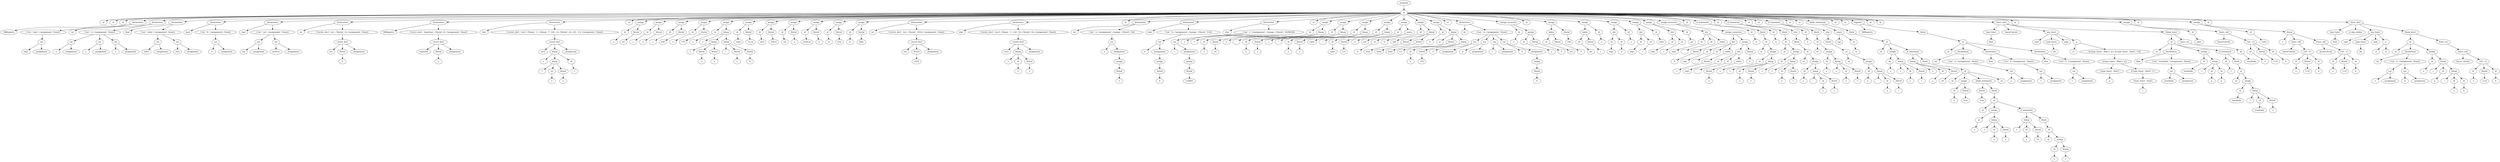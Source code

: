 // Árbol Sintáctico
digraph {
	0 [label=program]
	1 [label=nl]
	0 -> 1
	2 [label=nl]
	1 -> 2
	3 [label=nl]
	1 -> 3
	4 [label=nl]
	1 -> 4
	5 [label=declaration]
	1 -> 5
	6 [label=MiRegistro]
	5 -> 6
	7 [label="('var', 'reg1', ('assignment', None))"]
	5 -> 7
	8 [label=var]
	7 -> 8
	9 [label=reg1]
	8 -> 9
	10 [label=assignment]
	8 -> 10
	11 [label=declaration]
	1 -> 11
	12 [label=int]
	11 -> 12
	13 [label="('var', 'x', ('assignment', None))"]
	11 -> 13
	14 [label=var]
	13 -> 14
	15 [label=x]
	14 -> 15
	16 [label=assignment]
	14 -> 16
	17 [label=var]
	13 -> 17
	18 [label=y]
	17 -> 18
	19 [label=assignment]
	17 -> 19
	20 [label=var]
	13 -> 20
	21 [label=z]
	20 -> 21
	22 [label=assignment]
	20 -> 22
	23 [label=declaration]
	1 -> 23
	24 [label=float]
	23 -> 24
	25 [label="('var', 'valor', ('assignment', None))"]
	23 -> 25
	26 [label=var]
	25 -> 26
	27 [label=valor]
	26 -> 27
	28 [label=assignment]
	26 -> 28
	29 [label=var]
	25 -> 29
	30 [label=otra]
	29 -> 30
	31 [label=assignment]
	29 -> 31
	32 [label=declaration]
	1 -> 32
	33 [label=bool]
	32 -> 33
	34 [label="('var', 'b', ('assignment', None))"]
	32 -> 34
	35 [label=var]
	34 -> 35
	36 [label=b]
	35 -> 36
	37 [label=assignment]
	35 -> 37
	38 [label=declaration]
	1 -> 38
	39 [label=char]
	38 -> 39
	40 [label="('var', 'car', ('assignment', None))"]
	38 -> 40
	41 [label=var]
	40 -> 41
	42 [label=car]
	41 -> 42
	43 [label=assignment]
	41 -> 43
	44 [label=var]
	40 -> 44
	45 [label=otroCar]
	44 -> 45
	46 [label=assignment]
	44 -> 46
	47 [label=declaration]
	1 -> 47
	48 [label=int]
	47 -> 48
	49 [label="('vector_decl', 'vec', ('literal', 5), ('assignment', None))"]
	47 -> 49
	50 [label=vector_decl]
	49 -> 50
	51 [label=vec]
	50 -> 51
	52 [label=literal]
	50 -> 52
	53 [label=5]
	52 -> 53
	54 [label=assignment]
	50 -> 54
	55 [label=declaration]
	1 -> 55
	56 [label=MiRegistro]
	55 -> 56
	57 [label="('vector_decl', 'regArray', ('literal', 2), ('assignment', None))"]
	55 -> 57
	58 [label=vector_decl]
	57 -> 58
	59 [label=regArray]
	58 -> 59
	60 [label=literal]
	58 -> 60
	61 [label=2]
	60 -> 61
	62 [label=assignment]
	58 -> 62
	63 [label=declaration]
	1 -> 63
	64 [label=char]
	63 -> 64
	65 [label="('vector_decl', 'vec2', ('binop', '+', ('binop', '*', ('id', 'a'), ('literal', 2)), ('id', 'c')), ('assignment', None))"]
	63 -> 65
	66 [label=vector_decl]
	65 -> 66
	67 [label=vec2]
	66 -> 67
	68 [label=binop]
	66 -> 68
	69 [label="+"]
	68 -> 69
	70 [label=binop]
	68 -> 70
	71 [label="*"]
	70 -> 71
	72 [label=id]
	70 -> 72
	73 [label=a]
	72 -> 73
	74 [label=literal]
	70 -> 74
	75 [label=2]
	74 -> 75
	76 [label=id]
	68 -> 76
	77 [label=c]
	76 -> 77
	78 [label=assignment]
	66 -> 78
	79 [label=nl]
	1 -> 79
	80 [label=assign]
	1 -> 80
	81 [label=id]
	80 -> 81
	82 [label=x]
	81 -> 82
	83 [label=literal]
	80 -> 83
	84 [label=42]
	83 -> 84
	85 [label=assign]
	1 -> 85
	86 [label=id]
	85 -> 86
	87 [label=y]
	86 -> 87
	88 [label=literal]
	85 -> 88
	89 [label=5]
	88 -> 89
	90 [label=assign]
	1 -> 90
	91 [label=id]
	90 -> 91
	92 [label=z]
	91 -> 92
	93 [label=literal]
	90 -> 93
	94 [label=458]
	93 -> 94
	95 [label=assign]
	1 -> 95
	96 [label=id]
	95 -> 96
	97 [label=x]
	96 -> 97
	98 [label=literal]
	95 -> 98
	99 [label=170]
	98 -> 99
	100 [label=assign]
	1 -> 100
	101 [label=id]
	100 -> 101
	102 [label=x]
	101 -> 102
	103 [label=binop]
	100 -> 103
	104 [label="+"]
	103 -> 104
	105 [label=binop]
	103 -> 105
	106 [label="*"]
	105 -> 106
	107 [label=literal]
	105 -> 107
	108 [label=3]
	107 -> 108
	109 [label=literal]
	105 -> 109
	110 [label=5]
	109 -> 110
	111 [label=binop]
	103 -> 111
	112 [label="*"]
	111 -> 112
	113 [label=literal]
	111 -> 113
	114 [label=2]
	113 -> 114
	115 [label=literal]
	111 -> 115
	116 [label=8]
	115 -> 116
	117 [label=assign]
	1 -> 117
	118 [label=id]
	117 -> 118
	119 [label=valor]
	118 -> 119
	120 [label=literal]
	117 -> 120
	121 [label=12.34]
	120 -> 121
	122 [label=assign]
	1 -> 122
	123 [label=id]
	122 -> 123
	124 [label=otra]
	123 -> 124
	125 [label=literal]
	122 -> 125
	126 [label=150.0]
	125 -> 126
	127 [label=assign]
	1 -> 127
	128 [label=id]
	127 -> 128
	129 [label=car]
	128 -> 129
	130 [label=literal]
	127 -> 130
	131 [label=a]
	130 -> 131
	132 [label=assign]
	1 -> 132
	133 [label=id]
	132 -> 133
	134 [label=otroCar]
	133 -> 134
	135 [label=literal]
	132 -> 135
	136 [label=9]
	135 -> 136
	137 [label=assign]
	1 -> 137
	138 [label=id]
	137 -> 138
	139 [label=b]
	138 -> 139
	140 [label=literal]
	137 -> 140
	141 [label=true]
	140 -> 141
	142 [label=assign]
	1 -> 142
	143 [label=id]
	142 -> 143
	144 [label=b]
	143 -> 144
	145 [label=literal]
	142 -> 145
	146 [label=false]
	145 -> 146
	147 [label=declaration]
	1 -> 147
	148 [label=int]
	147 -> 148
	149 [label="('vector_decl', 'vec', ('literal', 1932), ('assignment', None))"]
	147 -> 149
	150 [label=vector_decl]
	149 -> 150
	151 [label=vec]
	150 -> 151
	152 [label=literal]
	150 -> 152
	153 [label=1932]
	152 -> 153
	154 [label=assignment]
	150 -> 154
	155 [label=declaration]
	1 -> 155
	156 [label=char]
	155 -> 156
	157 [label="('vector_decl', 'vec2', ('binop', '+', ('id', 'b'), ('literal', 3)), ('assignment', None))"]
	155 -> 157
	158 [label=vector_decl]
	157 -> 158
	159 [label=vec2]
	158 -> 159
	160 [label=binop]
	158 -> 160
	161 [label="+"]
	160 -> 161
	162 [label=id]
	160 -> 162
	163 [label=b]
	162 -> 163
	164 [label=literal]
	160 -> 164
	165 [label=3]
	164 -> 165
	166 [label=assignment]
	158 -> 166
	167 [label=nl]
	1 -> 167
	168 [label=declaration]
	1 -> 168
	169 [label=int]
	168 -> 169
	170 [label="('var', 'a', ('assignment', ('assign', ('literal', 5))))"]
	168 -> 170
	171 [label=var]
	170 -> 171
	172 [label=a]
	171 -> 172
	173 [label=assignment]
	171 -> 173
	174 [label=assign]
	173 -> 174
	175 [label=literal]
	174 -> 175
	176 [label=5]
	175 -> 176
	177 [label=declaration]
	1 -> 177
	178 [label=char]
	177 -> 178
	179 [label="('var', 'b', ('assignment', ('assign', ('literal', 'b'))))"]
	177 -> 179
	180 [label=var]
	179 -> 180
	181 [label=b]
	180 -> 181
	182 [label=assignment]
	180 -> 182
	183 [label=assign]
	182 -> 183
	184 [label=literal]
	183 -> 184
	185 [label=b]
	184 -> 185
	186 [label=declaration]
	1 -> 186
	187 [label=char]
	186 -> 187
	188 [label="('var', 'c', ('assignment', ('assign', ('literal', 102983))))"]
	186 -> 188
	189 [label=var]
	188 -> 189
	190 [label=c]
	189 -> 190
	191 [label=assignment]
	189 -> 191
	192 [label=assign]
	191 -> 192
	193 [label=literal]
	192 -> 193
	194 [label=102983]
	193 -> 194
	195 [label=nl]
	1 -> 195
	196 [label=assign]
	1 -> 196
	197 [label=id]
	196 -> 197
	198 [label=x]
	197 -> 198
	199 [label=binop]
	196 -> 199
	200 [label="+"]
	199 -> 200
	201 [label=id]
	199 -> 201
	202 [label=x]
	201 -> 202
	203 [label=literal]
	199 -> 203
	204 [label=10]
	203 -> 204
	205 [label=assign]
	1 -> 205
	206 [label=id]
	205 -> 206
	207 [label=y]
	206 -> 207
	208 [label=binop]
	205 -> 208
	209 [label="-"]
	208 -> 209
	210 [label=id]
	208 -> 210
	211 [label=y]
	210 -> 211
	212 [label=literal]
	208 -> 212
	213 [label=1]
	212 -> 213
	214 [label=assign]
	1 -> 214
	215 [label=id]
	214 -> 215
	216 [label=y]
	215 -> 216
	217 [label=binop]
	214 -> 217
	218 [label="*"]
	217 -> 218
	219 [label=id]
	217 -> 219
	220 [label=y]
	219 -> 220
	221 [label=literal]
	217 -> 221
	222 [label=2]
	221 -> 222
	223 [label=assign]
	1 -> 223
	224 [label=id]
	223 -> 224
	225 [label=valor]
	224 -> 225
	226 [label=binop]
	223 -> 226
	227 [label="/"]
	226 -> 227
	228 [label=id]
	226 -> 228
	229 [label=valor]
	228 -> 229
	230 [label=literal]
	226 -> 230
	231 [label=2.0]
	230 -> 231
	232 [label=assign]
	1 -> 232
	233 [label=id]
	232 -> 233
	234 [label=b]
	233 -> 234
	235 [label=unary]
	232 -> 235
	236 [label=not]
	235 -> 236
	237 [label=id]
	235 -> 237
	238 [label=b]
	237 -> 238
	239 [label=assign]
	1 -> 239
	240 [label=id]
	239 -> 240
	241 [label=b]
	240 -> 241
	242 [label=binop]
	239 -> 242
	243 [label=and]
	242 -> 243
	244 [label=literal]
	242 -> 244
	245 [label=true]
	244 -> 245
	246 [label=literal]
	242 -> 246
	247 [label=false]
	246 -> 247
	248 [label=assign]
	1 -> 248
	249 [label=id]
	248 -> 249
	250 [label=b]
	249 -> 250
	251 [label=binop]
	248 -> 251
	252 [label=or]
	251 -> 252
	253 [label=literal]
	251 -> 253
	254 [label=false]
	253 -> 254
	255 [label=binop]
	251 -> 255
	256 [label="=="]
	255 -> 256
	257 [label=id]
	255 -> 257
	258 [label=x]
	257 -> 258
	259 [label=literal]
	255 -> 259
	260 [label=170]
	259 -> 260
	261 [label=nl]
	1 -> 261
	262 [label=declaration]
	1 -> 262
	263 [label=int]
	262 -> 263
	264 [label="('var', 'a', ('assignment', None))"]
	262 -> 264
	265 [label=var]
	264 -> 265
	266 [label=a]
	265 -> 266
	267 [label=assignment]
	265 -> 267
	268 [label=var]
	264 -> 268
	269 [label=b]
	268 -> 269
	270 [label=assignment]
	268 -> 270
	271 [label=var]
	264 -> 271
	272 [label=c]
	271 -> 272
	273 [label=assignment]
	271 -> 273
	274 [label=var]
	264 -> 274
	275 [label=d]
	274 -> 275
	276 [label=assignment]
	274 -> 276
	277 [label=assign]
	276 -> 277
	278 [label=literal]
	277 -> 278
	279 [label=0]
	278 -> 279
	280 [label=assign_recursive]
	1 -> 280
	281 [label=id]
	280 -> 281
	282 [label=x]
	281 -> 282
	283 [label=assign]
	280 -> 283
	284 [label=id]
	283 -> 284
	285 [label=y]
	284 -> 285
	286 [label=literal]
	283 -> 286
	287 [label=0]
	286 -> 287
	288 [label=nl]
	1 -> 288
	289 [label=assign]
	1 -> 289
	290 [label=index]
	289 -> 290
	291 [label=id]
	290 -> 291
	292 [label=vec]
	291 -> 292
	293 [label=literal]
	290 -> 293
	294 [label=0]
	293 -> 294
	295 [label=literal]
	289 -> 295
	296 [label=100]
	295 -> 296
	297 [label=assign]
	1 -> 297
	298 [label=index]
	297 -> 298
	299 [label=id]
	298 -> 299
	300 [label=vec]
	299 -> 300
	301 [label=literal]
	298 -> 301
	302 [label=1]
	301 -> 302
	303 [label=id]
	297 -> 303
	304 [label=x]
	303 -> 304
	305 [label=assign]
	1 -> 305
	306 [label=dot]
	305 -> 306
	307 [label=id]
	306 -> 307
	308 [label=reg1]
	307 -> 308
	309 [label=id]
	306 -> 309
	310 [label=a]
	309 -> 310
	311 [label=id]
	305 -> 311
	312 [label=x]
	311 -> 312
	313 [label=assign]
	1 -> 313
	314 [label=dot]
	313 -> 314
	315 [label=id]
	314 -> 315
	316 [label=reg1]
	315 -> 316
	317 [label=id]
	314 -> 317
	318 [label=f]
	317 -> 318
	319 [label=id]
	313 -> 319
	320 [label=valor]
	319 -> 320
	321 [label=assign]
	1 -> 321
	322 [label=dot]
	321 -> 322
	323 [label=id]
	322 -> 323
	324 [label=reg1]
	323 -> 324
	325 [label=id]
	322 -> 325
	326 [label=c]
	325 -> 326
	327 [label=id]
	321 -> 327
	328 [label=car]
	327 -> 328
	329 [label=assign_recursive]
	1 -> 329
	330 [label=dot]
	329 -> 330
	331 [label=id]
	330 -> 331
	332 [label=reg1]
	331 -> 332
	333 [label=id]
	330 -> 333
	334 [label=_]
	333 -> 334
	335 [label=index]
	330 -> 335
	336 [label=literal]
	335 -> 336
	337 [label=0]
	336 -> 337
	338 [label=assign_recursive]
	329 -> 338
	339 [label=dot]
	338 -> 339
	340 [label=id]
	339 -> 340
	341 [label=reg1]
	340 -> 341
	342 [label=id]
	339 -> 342
	343 [label=_]
	342 -> 343
	344 [label=index]
	339 -> 344
	345 [label=literal]
	344 -> 345
	346 [label=1]
	345 -> 346
	347 [label=assign]
	338 -> 347
	348 [label=dot]
	347 -> 348
	349 [label=id]
	348 -> 349
	350 [label=reg1]
	349 -> 350
	351 [label=id]
	348 -> 351
	352 [label=_]
	351 -> 352
	353 [label=index]
	348 -> 353
	354 [label=literal]
	353 -> 354
	355 [label=2]
	354 -> 355
	356 [label=literal]
	347 -> 356
	357 [label=0]
	356 -> 357
	358 [label=nl]
	1 -> 358
	359 [label=if_statement]
	1 -> 359
	360 [label=id]
	359 -> 360
	361 [label=b]
	360 -> 361
	362 [label=block]
	359 -> 362
	363 [label=nl]
	362 -> 363
	364 [label=nl]
	363 -> 364
	365 [label=assign]
	363 -> 365
	366 [label=id]
	365 -> 366
	367 [label=x]
	366 -> 367
	368 [label=binop]
	365 -> 368
	369 [label="+"]
	368 -> 369
	370 [label=id]
	368 -> 370
	371 [label=x]
	370 -> 371
	372 [label=literal]
	368 -> 372
	373 [label=1]
	372 -> 373
	374 [label=nl]
	1 -> 374
	375 [label=if_statement]
	1 -> 375
	376 [label=id]
	375 -> 376
	377 [label=b]
	376 -> 377
	378 [label=block]
	375 -> 378
	379 [label=nl]
	378 -> 379
	380 [label=nl]
	379 -> 380
	381 [label=assign]
	379 -> 381
	382 [label=id]
	381 -> 382
	383 [label=x]
	382 -> 383
	384 [label=binop]
	381 -> 384
	385 [label="+"]
	384 -> 385
	386 [label=id]
	384 -> 386
	387 [label=x]
	386 -> 387
	388 [label=literal]
	384 -> 388
	389 [label=1]
	388 -> 389
	390 [label=else]
	375 -> 390
	391 [label=block]
	390 -> 391
	392 [label=nl]
	391 -> 392
	393 [label=nl]
	392 -> 393
	394 [label=assign]
	392 -> 394
	395 [label=id]
	394 -> 395
	396 [label=x]
	395 -> 396
	397 [label=binop]
	394 -> 397
	398 [label="-"]
	397 -> 398
	399 [label=id]
	397 -> 399
	400 [label=x]
	399 -> 400
	401 [label=literal]
	397 -> 401
	402 [label=1]
	401 -> 402
	403 [label=nl]
	1 -> 403
	404 [label=nl]
	1 -> 404
	405 [label=if_statement]
	1 -> 405
	406 [label=id]
	405 -> 406
	407 [label=b]
	406 -> 407
	408 [label=block]
	405 -> 408
	409 [label=nl]
	408 -> 409
	410 [label=nl]
	409 -> 410
	411 [label=assign]
	409 -> 411
	412 [label=id]
	411 -> 412
	413 [label=x]
	412 -> 413
	414 [label=binop]
	411 -> 414
	415 [label="+"]
	414 -> 415
	416 [label=id]
	414 -> 416
	417 [label=x]
	416 -> 417
	418 [label=literal]
	414 -> 418
	419 [label=1]
	418 -> 419
	420 [label=else]
	405 -> 420
	421 [label=block]
	420 -> 421
	422 [label=nl]
	421 -> 422
	423 [label=nl]
	422 -> 423
	424 [label=assign]
	422 -> 424
	425 [label=id]
	424 -> 425
	426 [label=x]
	425 -> 426
	427 [label=binop]
	424 -> 427
	428 [label="-"]
	427 -> 428
	429 [label=id]
	427 -> 429
	430 [label=x]
	429 -> 430
	431 [label=literal]
	427 -> 431
	432 [label=1]
	431 -> 432
	433 [label=nl]
	1 -> 433
	434 [label=nl]
	1 -> 434
	435 [label=while_statement]
	1 -> 435
	436 [label=unary]
	435 -> 436
	437 [label=not]
	436 -> 437
	438 [label=id]
	436 -> 438
	439 [label=b]
	438 -> 439
	440 [label=block]
	435 -> 440
	441 [label=nl]
	440 -> 441
	442 [label=nl]
	441 -> 442
	443 [label=assign]
	441 -> 443
	444 [label=id]
	443 -> 444
	445 [label=y]
	444 -> 445
	446 [label=binop]
	443 -> 446
	447 [label="+"]
	446 -> 447
	448 [label=id]
	446 -> 448
	449 [label=y]
	448 -> 449
	450 [label=literal]
	446 -> 450
	451 [label=1]
	450 -> 451
	452 [label=if_statement]
	441 -> 452
	453 [label=binop]
	452 -> 453
	454 [label=">"]
	453 -> 454
	455 [label=id]
	453 -> 455
	456 [label=y]
	455 -> 456
	457 [label=literal]
	453 -> 457
	458 [label=20]
	457 -> 458
	459 [label=block]
	452 -> 459
	460 [label=nl]
	459 -> 460
	461 [label=nl]
	460 -> 461
	462 [label=assign]
	460 -> 462
	463 [label=id]
	462 -> 463
	464 [label=b]
	463 -> 464
	465 [label=literal]
	462 -> 465
	466 [label=true]
	465 -> 466
	467 [label=while_statement]
	460 -> 467
	468 [label=literal]
	467 -> 468
	469 [label=true]
	468 -> 469
	470 [label=block]
	467 -> 470
	471 [label=nl]
	470 -> 471
	472 [label=nl]
	471 -> 472
	473 [label=assign]
	471 -> 473
	474 [label=id]
	473 -> 474
	475 [label=x]
	474 -> 475
	476 [label=binop]
	473 -> 476
	477 [label="+"]
	476 -> 477
	478 [label=id]
	476 -> 478
	479 [label=x]
	478 -> 479
	480 [label=literal]
	476 -> 480
	481 [label=1]
	480 -> 481
	482 [label=if_statement]
	471 -> 482
	483 [label=binop]
	482 -> 483
	484 [label=">"]
	483 -> 484
	485 [label=id]
	483 -> 485
	486 [label=x]
	485 -> 486
	487 [label=literal]
	483 -> 487
	488 [label=10]
	487 -> 488
	489 [label=block]
	482 -> 489
	490 [label=nl]
	489 -> 490
	491 [label=nl]
	490 -> 491
	492 [label=assign]
	490 -> 492
	493 [label=id]
	492 -> 493
	494 [label=a]
	493 -> 494
	495 [label=literal]
	492 -> 495
	496 [label=2]
	495 -> 496
	497 [label=nl]
	460 -> 497
	498 [label=nl]
	1 -> 498
	499 [label=nl]
	1 -> 499
	500 [label=register]
	1 -> 500
	501 [label=MiRegistro]
	500 -> 501
	502 [label=block]
	500 -> 502
	503 [label=nl]
	502 -> 503
	504 [label=nl]
	503 -> 504
	505 [label=declaration]
	503 -> 505
	506 [label=int]
	505 -> 506
	507 [label="('var', 'a', ('assignment', None))"]
	505 -> 507
	508 [label=var]
	507 -> 508
	509 [label=a]
	508 -> 509
	510 [label=assignment]
	508 -> 510
	511 [label=declaration]
	503 -> 511
	512 [label=float]
	511 -> 512
	513 [label="('var', 'f', ('assignment', None))"]
	511 -> 513
	514 [label=var]
	513 -> 514
	515 [label=f]
	514 -> 515
	516 [label=assignment]
	514 -> 516
	517 [label=declaration]
	503 -> 517
	518 [label=char]
	517 -> 518
	519 [label="('var', 'c', ('assignment', None))"]
	517 -> 519
	520 [label=var]
	519 -> 520
	521 [label=c]
	520 -> 521
	522 [label=assignment]
	520 -> 522
	523 [label=nl]
	1 -> 523
	524 [label=nl]
	1 -> 524
	525 [label=funct_decl]
	1 -> 525
	526 [label=type_funct]
	525 -> 526
	527 [label=float]
	526 -> 527
	528 [label=hacerCalculo]
	525 -> 528
	529 [label=arg_funct]
	525 -> 529
	530 [label=type]
	529 -> 530
	531 [label=type_funct]
	529 -> 531
	532 [label=int]
	531 -> 532
	533 [label=args]
	529 -> 533
	534 [label=p]
	529 -> 534
	535 [label="[]"]
	534 -> 535
	536 [label="[(('type_funct', 'float'), 'q'), [(('type_funct', 'bool'), 'r')]]"]
	534 -> 536
	537 [label="(('type_funct', 'float'), 'q')"]
	536 -> 537
	538 [label="('type_funct', 'float')"]
	537 -> 538
	539 [label=q]
	538 -> 539
	540 [label="(('type_funct', 'bool'), 'r')"]
	537 -> 540
	541 [label="('type_funct', 'bool')"]
	540 -> 541
	542 [label=r]
	541 -> 542
	543 [label=block_funct]
	525 -> 543
	544 [label=nl]
	543 -> 544
	545 [label=nl]
	544 -> 545
	546 [label=declaration]
	544 -> 546
	547 [label=float]
	546 -> 547
	548 [label="('var', 'resultado', ('assignment', None))"]
	546 -> 548
	549 [label=var]
	548 -> 549
	550 [label=resultado]
	549 -> 550
	551 [label=assignment]
	549 -> 551
	552 [label=assign]
	544 -> 552
	553 [label=id]
	552 -> 553
	554 [label=resultado]
	553 -> 554
	555 [label=binop]
	552 -> 555
	556 [label="+"]
	555 -> 556
	557 [label=id]
	555 -> 557
	558 [label=p]
	557 -> 558
	559 [label=id]
	555 -> 559
	560 [label=q]
	559 -> 560
	561 [label=if_statement]
	544 -> 561
	562 [label=id]
	561 -> 562
	563 [label=r]
	562 -> 563
	564 [label=block]
	561 -> 564
	565 [label=nl]
	564 -> 565
	566 [label=nl]
	565 -> 566
	567 [label=assign]
	565 -> 567
	568 [label=id]
	567 -> 568
	569 [label=resultado]
	568 -> 569
	570 [label=binop]
	567 -> 570
	571 [label="*"]
	570 -> 571
	572 [label=id]
	570 -> 572
	573 [label=resultado]
	572 -> 573
	574 [label=literal]
	570 -> 574
	575 [label=2]
	574 -> 575
	576 [label=funct_ret]
	543 -> 576
	577 [label=id]
	576 -> 577
	578 [label=resultado]
	577 -> 578
	579 [label=nl]
	1 -> 579
	580 [label=assign]
	1 -> 580
	581 [label=id]
	580 -> 581
	582 [label=valor]
	581 -> 582
	583 [label=funct_call]
	580 -> 583
	584 [label=hacerCalculo]
	583 -> 584
	585 [label="('id', 'x')"]
	583 -> 585
	586 [label=id]
	585 -> 586
	587 [label=x]
	586 -> 587
	588 [label=literal]
	585 -> 588
	589 [label=3.14]
	588 -> 589
	590 [label=id]
	585 -> 590
	591 [label=b]
	590 -> 591
	592 [label=nl]
	1 -> 592
	593 [label=assign]
	1 -> 593
	594 [label=id]
	593 -> 594
	595 [label=valor]
	594 -> 595
	596 [label=binop]
	593 -> 596
	597 [label="+"]
	596 -> 597
	598 [label=funct_call]
	596 -> 598
	599 [label=hacerCalculo]
	598 -> 599
	600 [label="('id', 'x')"]
	598 -> 600
	601 [label=id]
	600 -> 601
	602 [label=x]
	601 -> 602
	603 [label=literal]
	600 -> 603
	604 [label=3.14]
	603 -> 604
	605 [label=id]
	600 -> 605
	606 [label=b]
	605 -> 606
	607 [label=funct_call]
	596 -> 607
	608 [label=hacerCalculo]
	607 -> 608
	609 [label="('id', 'x')"]
	607 -> 609
	610 [label=id]
	609 -> 610
	611 [label=x]
	610 -> 611
	612 [label=literal]
	609 -> 612
	613 [label=3.14]
	612 -> 613
	614 [label=id]
	609 -> 614
	615 [label=b]
	614 -> 615
	616 [label=nl]
	1 -> 616
	617 [label=funct_decl]
	1 -> 617
	618 [label=type_funct]
	617 -> 618
	619 [label=bool]
	618 -> 619
	620 [label=is_big_endian]
	617 -> 620
	621 [label=arg_funct]
	617 -> 621
	622 [label=type]
	621 -> 622
	623 [label=type_funct]
	621 -> 623
	624 [label=int]
	623 -> 624
	625 [label=args]
	621 -> 625
	626 [label=p]
	621 -> 626
	627 [label="[]"]
	626 -> 627
	628 [label="[]"]
	626 -> 628
	629 [label=block_funct]
	617 -> 629
	630 [label=nl]
	629 -> 630
	631 [label=nl]
	630 -> 631
	632 [label=declaration]
	630 -> 632
	633 [label=int]
	632 -> 633
	634 [label="('var', 'x', ('assignment', None))"]
	632 -> 634
	635 [label=var]
	634 -> 635
	636 [label=x]
	635 -> 636
	637 [label=assignment]
	635 -> 637
	638 [label=var]
	634 -> 638
	639 [label=b]
	638 -> 639
	640 [label=assignment]
	638 -> 640
	641 [label=assign]
	630 -> 641
	642 [label=id]
	641 -> 642
	643 [label=x]
	642 -> 643
	644 [label=binop]
	641 -> 644
	645 [label="+"]
	644 -> 645
	646 [label=id]
	644 -> 646
	647 [label=p]
	646 -> 647
	648 [label=binop]
	644 -> 648
	649 [label="/"]
	648 -> 649
	650 [label=id]
	648 -> 650
	651 [label=x]
	650 -> 651
	652 [label=id]
	648 -> 652
	653 [label=b]
	652 -> 653
	654 [label=funct_ret]
	629 -> 654
	655 [label=funct_call]
	654 -> 655
	656 [label=hacer_calculo]
	655 -> 656
	657 [label="('id', 'x')"]
	655 -> 657
	658 [label=id]
	657 -> 658
	659 [label=x]
	658 -> 659
	660 [label=literal]
	657 -> 660
	661 [label=3.14]
	660 -> 661
	662 [label=id]
	657 -> 662
	663 [label=b]
	662 -> 663
}

